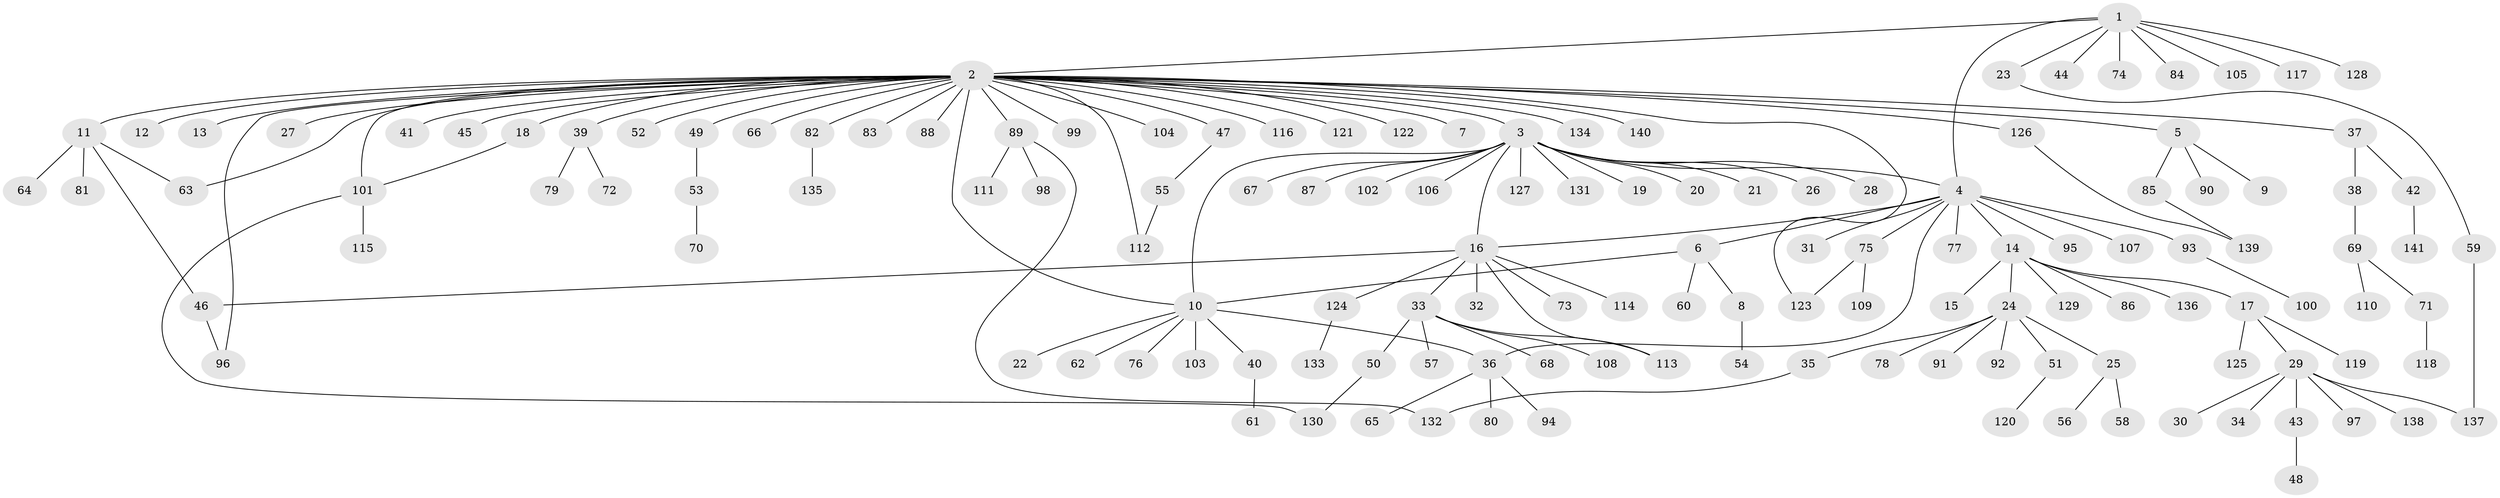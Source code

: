 // Generated by graph-tools (version 1.1) at 2025/11/02/27/25 16:11:11]
// undirected, 141 vertices, 156 edges
graph export_dot {
graph [start="1"]
  node [color=gray90,style=filled];
  1;
  2;
  3;
  4;
  5;
  6;
  7;
  8;
  9;
  10;
  11;
  12;
  13;
  14;
  15;
  16;
  17;
  18;
  19;
  20;
  21;
  22;
  23;
  24;
  25;
  26;
  27;
  28;
  29;
  30;
  31;
  32;
  33;
  34;
  35;
  36;
  37;
  38;
  39;
  40;
  41;
  42;
  43;
  44;
  45;
  46;
  47;
  48;
  49;
  50;
  51;
  52;
  53;
  54;
  55;
  56;
  57;
  58;
  59;
  60;
  61;
  62;
  63;
  64;
  65;
  66;
  67;
  68;
  69;
  70;
  71;
  72;
  73;
  74;
  75;
  76;
  77;
  78;
  79;
  80;
  81;
  82;
  83;
  84;
  85;
  86;
  87;
  88;
  89;
  90;
  91;
  92;
  93;
  94;
  95;
  96;
  97;
  98;
  99;
  100;
  101;
  102;
  103;
  104;
  105;
  106;
  107;
  108;
  109;
  110;
  111;
  112;
  113;
  114;
  115;
  116;
  117;
  118;
  119;
  120;
  121;
  122;
  123;
  124;
  125;
  126;
  127;
  128;
  129;
  130;
  131;
  132;
  133;
  134;
  135;
  136;
  137;
  138;
  139;
  140;
  141;
  1 -- 2;
  1 -- 4;
  1 -- 23;
  1 -- 44;
  1 -- 74;
  1 -- 84;
  1 -- 105;
  1 -- 117;
  1 -- 128;
  2 -- 3;
  2 -- 5;
  2 -- 7;
  2 -- 10;
  2 -- 11;
  2 -- 12;
  2 -- 13;
  2 -- 18;
  2 -- 27;
  2 -- 37;
  2 -- 39;
  2 -- 41;
  2 -- 45;
  2 -- 47;
  2 -- 49;
  2 -- 52;
  2 -- 63;
  2 -- 66;
  2 -- 82;
  2 -- 83;
  2 -- 88;
  2 -- 89;
  2 -- 96;
  2 -- 99;
  2 -- 101;
  2 -- 104;
  2 -- 112;
  2 -- 116;
  2 -- 121;
  2 -- 122;
  2 -- 123;
  2 -- 126;
  2 -- 134;
  2 -- 140;
  3 -- 4;
  3 -- 10;
  3 -- 16;
  3 -- 19;
  3 -- 20;
  3 -- 21;
  3 -- 26;
  3 -- 28;
  3 -- 67;
  3 -- 87;
  3 -- 102;
  3 -- 106;
  3 -- 127;
  3 -- 131;
  4 -- 6;
  4 -- 14;
  4 -- 16;
  4 -- 31;
  4 -- 36;
  4 -- 75;
  4 -- 77;
  4 -- 93;
  4 -- 95;
  4 -- 107;
  5 -- 9;
  5 -- 85;
  5 -- 90;
  6 -- 8;
  6 -- 10;
  6 -- 60;
  8 -- 54;
  10 -- 22;
  10 -- 36;
  10 -- 40;
  10 -- 62;
  10 -- 76;
  10 -- 103;
  11 -- 46;
  11 -- 63;
  11 -- 64;
  11 -- 81;
  14 -- 15;
  14 -- 17;
  14 -- 24;
  14 -- 86;
  14 -- 129;
  14 -- 136;
  16 -- 32;
  16 -- 33;
  16 -- 46;
  16 -- 73;
  16 -- 113;
  16 -- 114;
  16 -- 124;
  17 -- 29;
  17 -- 119;
  17 -- 125;
  18 -- 101;
  23 -- 59;
  24 -- 25;
  24 -- 35;
  24 -- 51;
  24 -- 78;
  24 -- 91;
  24 -- 92;
  25 -- 56;
  25 -- 58;
  29 -- 30;
  29 -- 34;
  29 -- 43;
  29 -- 97;
  29 -- 137;
  29 -- 138;
  33 -- 50;
  33 -- 57;
  33 -- 68;
  33 -- 108;
  33 -- 113;
  35 -- 132;
  36 -- 65;
  36 -- 80;
  36 -- 94;
  37 -- 38;
  37 -- 42;
  38 -- 69;
  39 -- 72;
  39 -- 79;
  40 -- 61;
  42 -- 141;
  43 -- 48;
  46 -- 96;
  47 -- 55;
  49 -- 53;
  50 -- 130;
  51 -- 120;
  53 -- 70;
  55 -- 112;
  59 -- 137;
  69 -- 71;
  69 -- 110;
  71 -- 118;
  75 -- 109;
  75 -- 123;
  82 -- 135;
  85 -- 139;
  89 -- 98;
  89 -- 111;
  89 -- 132;
  93 -- 100;
  101 -- 115;
  101 -- 130;
  124 -- 133;
  126 -- 139;
}
